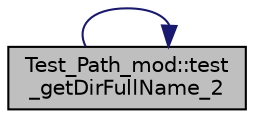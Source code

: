 digraph "Test_Path_mod::test_getDirFullName_2"
{
 // LATEX_PDF_SIZE
  edge [fontname="Helvetica",fontsize="10",labelfontname="Helvetica",labelfontsize="10"];
  node [fontname="Helvetica",fontsize="10",shape=record];
  rankdir="LR";
  Node1 [label="Test_Path_mod::test\l_getDirFullName_2",height=0.2,width=0.4,color="black", fillcolor="grey75", style="filled", fontcolor="black",tooltip="When the filename is all file name without extension (any dots), getDirFullName() must return the ful..."];
  Node1 -> Node1 [color="midnightblue",fontsize="10",style="solid",fontname="Helvetica"];
}
